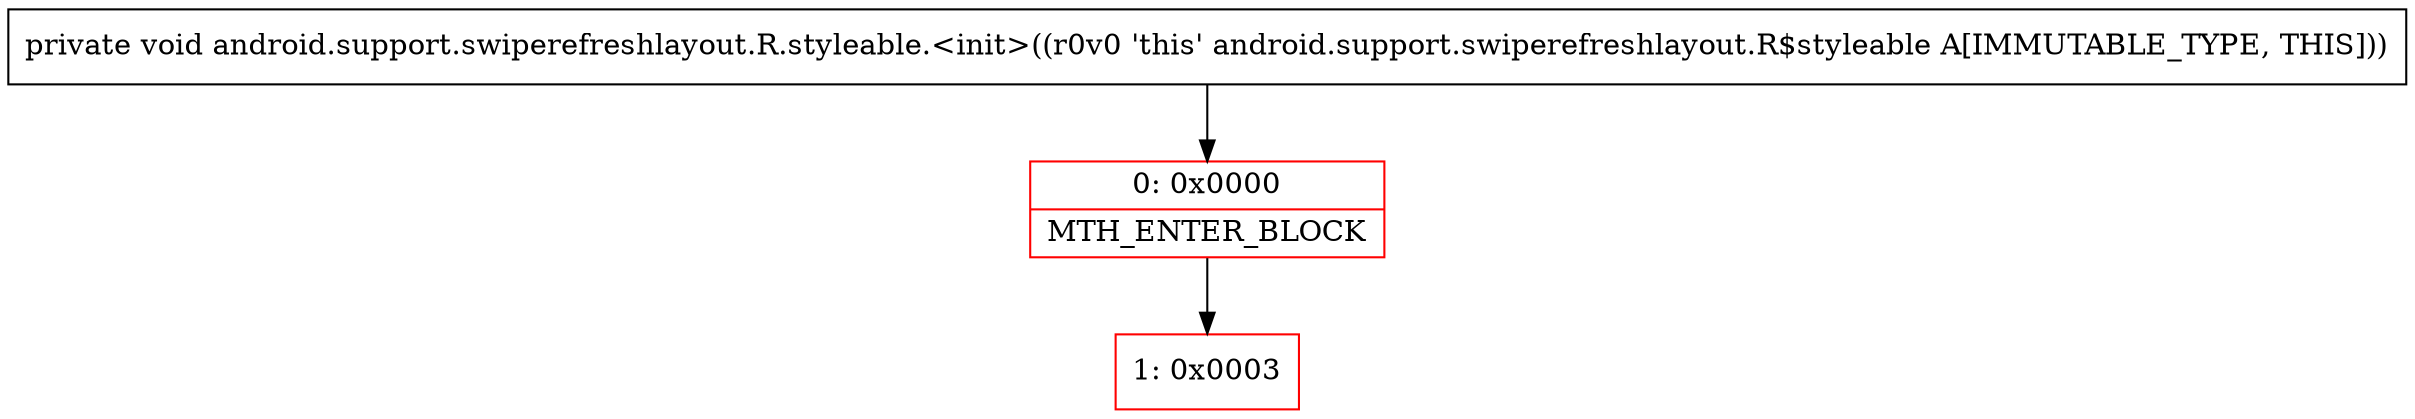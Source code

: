 digraph "CFG forandroid.support.swiperefreshlayout.R.styleable.\<init\>()V" {
subgraph cluster_Region_1282628308 {
label = "R(0)";
node [shape=record,color=blue];
}
Node_0 [shape=record,color=red,label="{0\:\ 0x0000|MTH_ENTER_BLOCK\l}"];
Node_1 [shape=record,color=red,label="{1\:\ 0x0003}"];
MethodNode[shape=record,label="{private void android.support.swiperefreshlayout.R.styleable.\<init\>((r0v0 'this' android.support.swiperefreshlayout.R$styleable A[IMMUTABLE_TYPE, THIS])) }"];
MethodNode -> Node_0;
Node_0 -> Node_1;
}

